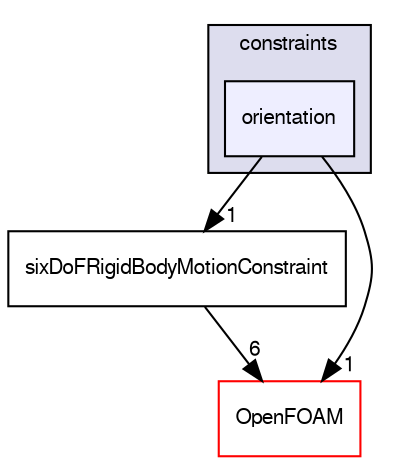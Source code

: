 digraph "src/sixDoFRigidBodyMotion/sixDoFRigidBodyMotion/constraints/orientation" {
  bgcolor=transparent;
  compound=true
  node [ fontsize="10", fontname="FreeSans"];
  edge [ labelfontsize="10", labelfontname="FreeSans"];
  subgraph clusterdir_a3fa1b3e93b4dbff76eabd3f1d052245 {
    graph [ bgcolor="#ddddee", pencolor="black", label="constraints" fontname="FreeSans", fontsize="10", URL="dir_a3fa1b3e93b4dbff76eabd3f1d052245.html"]
  dir_4348fc2794a0568b5cf4169726d44607 [shape=box, label="orientation", style="filled", fillcolor="#eeeeff", pencolor="black", URL="dir_4348fc2794a0568b5cf4169726d44607.html"];
  }
  dir_891fd279f962f2a32e570146a8fe449d [shape=box label="sixDoFRigidBodyMotionConstraint" URL="dir_891fd279f962f2a32e570146a8fe449d.html"];
  dir_c5473ff19b20e6ec4dfe5c310b3778a8 [shape=box label="OpenFOAM" color="red" URL="dir_c5473ff19b20e6ec4dfe5c310b3778a8.html"];
  dir_4348fc2794a0568b5cf4169726d44607->dir_891fd279f962f2a32e570146a8fe449d [headlabel="1", labeldistance=1.5 headhref="dir_002505_002508.html"];
  dir_4348fc2794a0568b5cf4169726d44607->dir_c5473ff19b20e6ec4dfe5c310b3778a8 [headlabel="1", labeldistance=1.5 headhref="dir_002505_001732.html"];
  dir_891fd279f962f2a32e570146a8fe449d->dir_c5473ff19b20e6ec4dfe5c310b3778a8 [headlabel="6", labeldistance=1.5 headhref="dir_002508_001732.html"];
}
